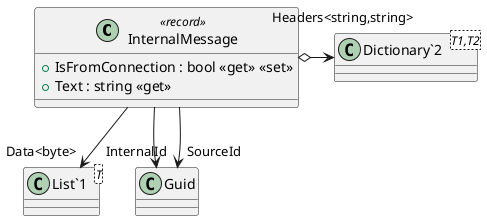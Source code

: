 @startuml
class InternalMessage <<record>> {
    + IsFromConnection : bool <<get>> <<set>>
    + Text : string <<get>>
}
class "List`1"<T> {
}
class "Dictionary`2"<T1,T2> {
}
InternalMessage --> "InternalId" Guid
InternalMessage --> "SourceId" Guid
InternalMessage --> "Data<byte>" "List`1"
InternalMessage o-> "Headers<string,string>" "Dictionary`2"
@enduml
